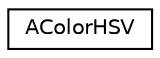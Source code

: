 digraph "Graphical Class Hierarchy"
{
 // LATEX_PDF_SIZE
  edge [fontname="Helvetica",fontsize="10",labelfontname="Helvetica",labelfontsize="10"];
  node [fontname="Helvetica",fontsize="10",shape=record];
  rankdir="LR";
  Node0 [label="AColorHSV",height=0.2,width=0.4,color="black", fillcolor="white", style="filled",URL="$structAColorHSV.html",tooltip=" "];
}
